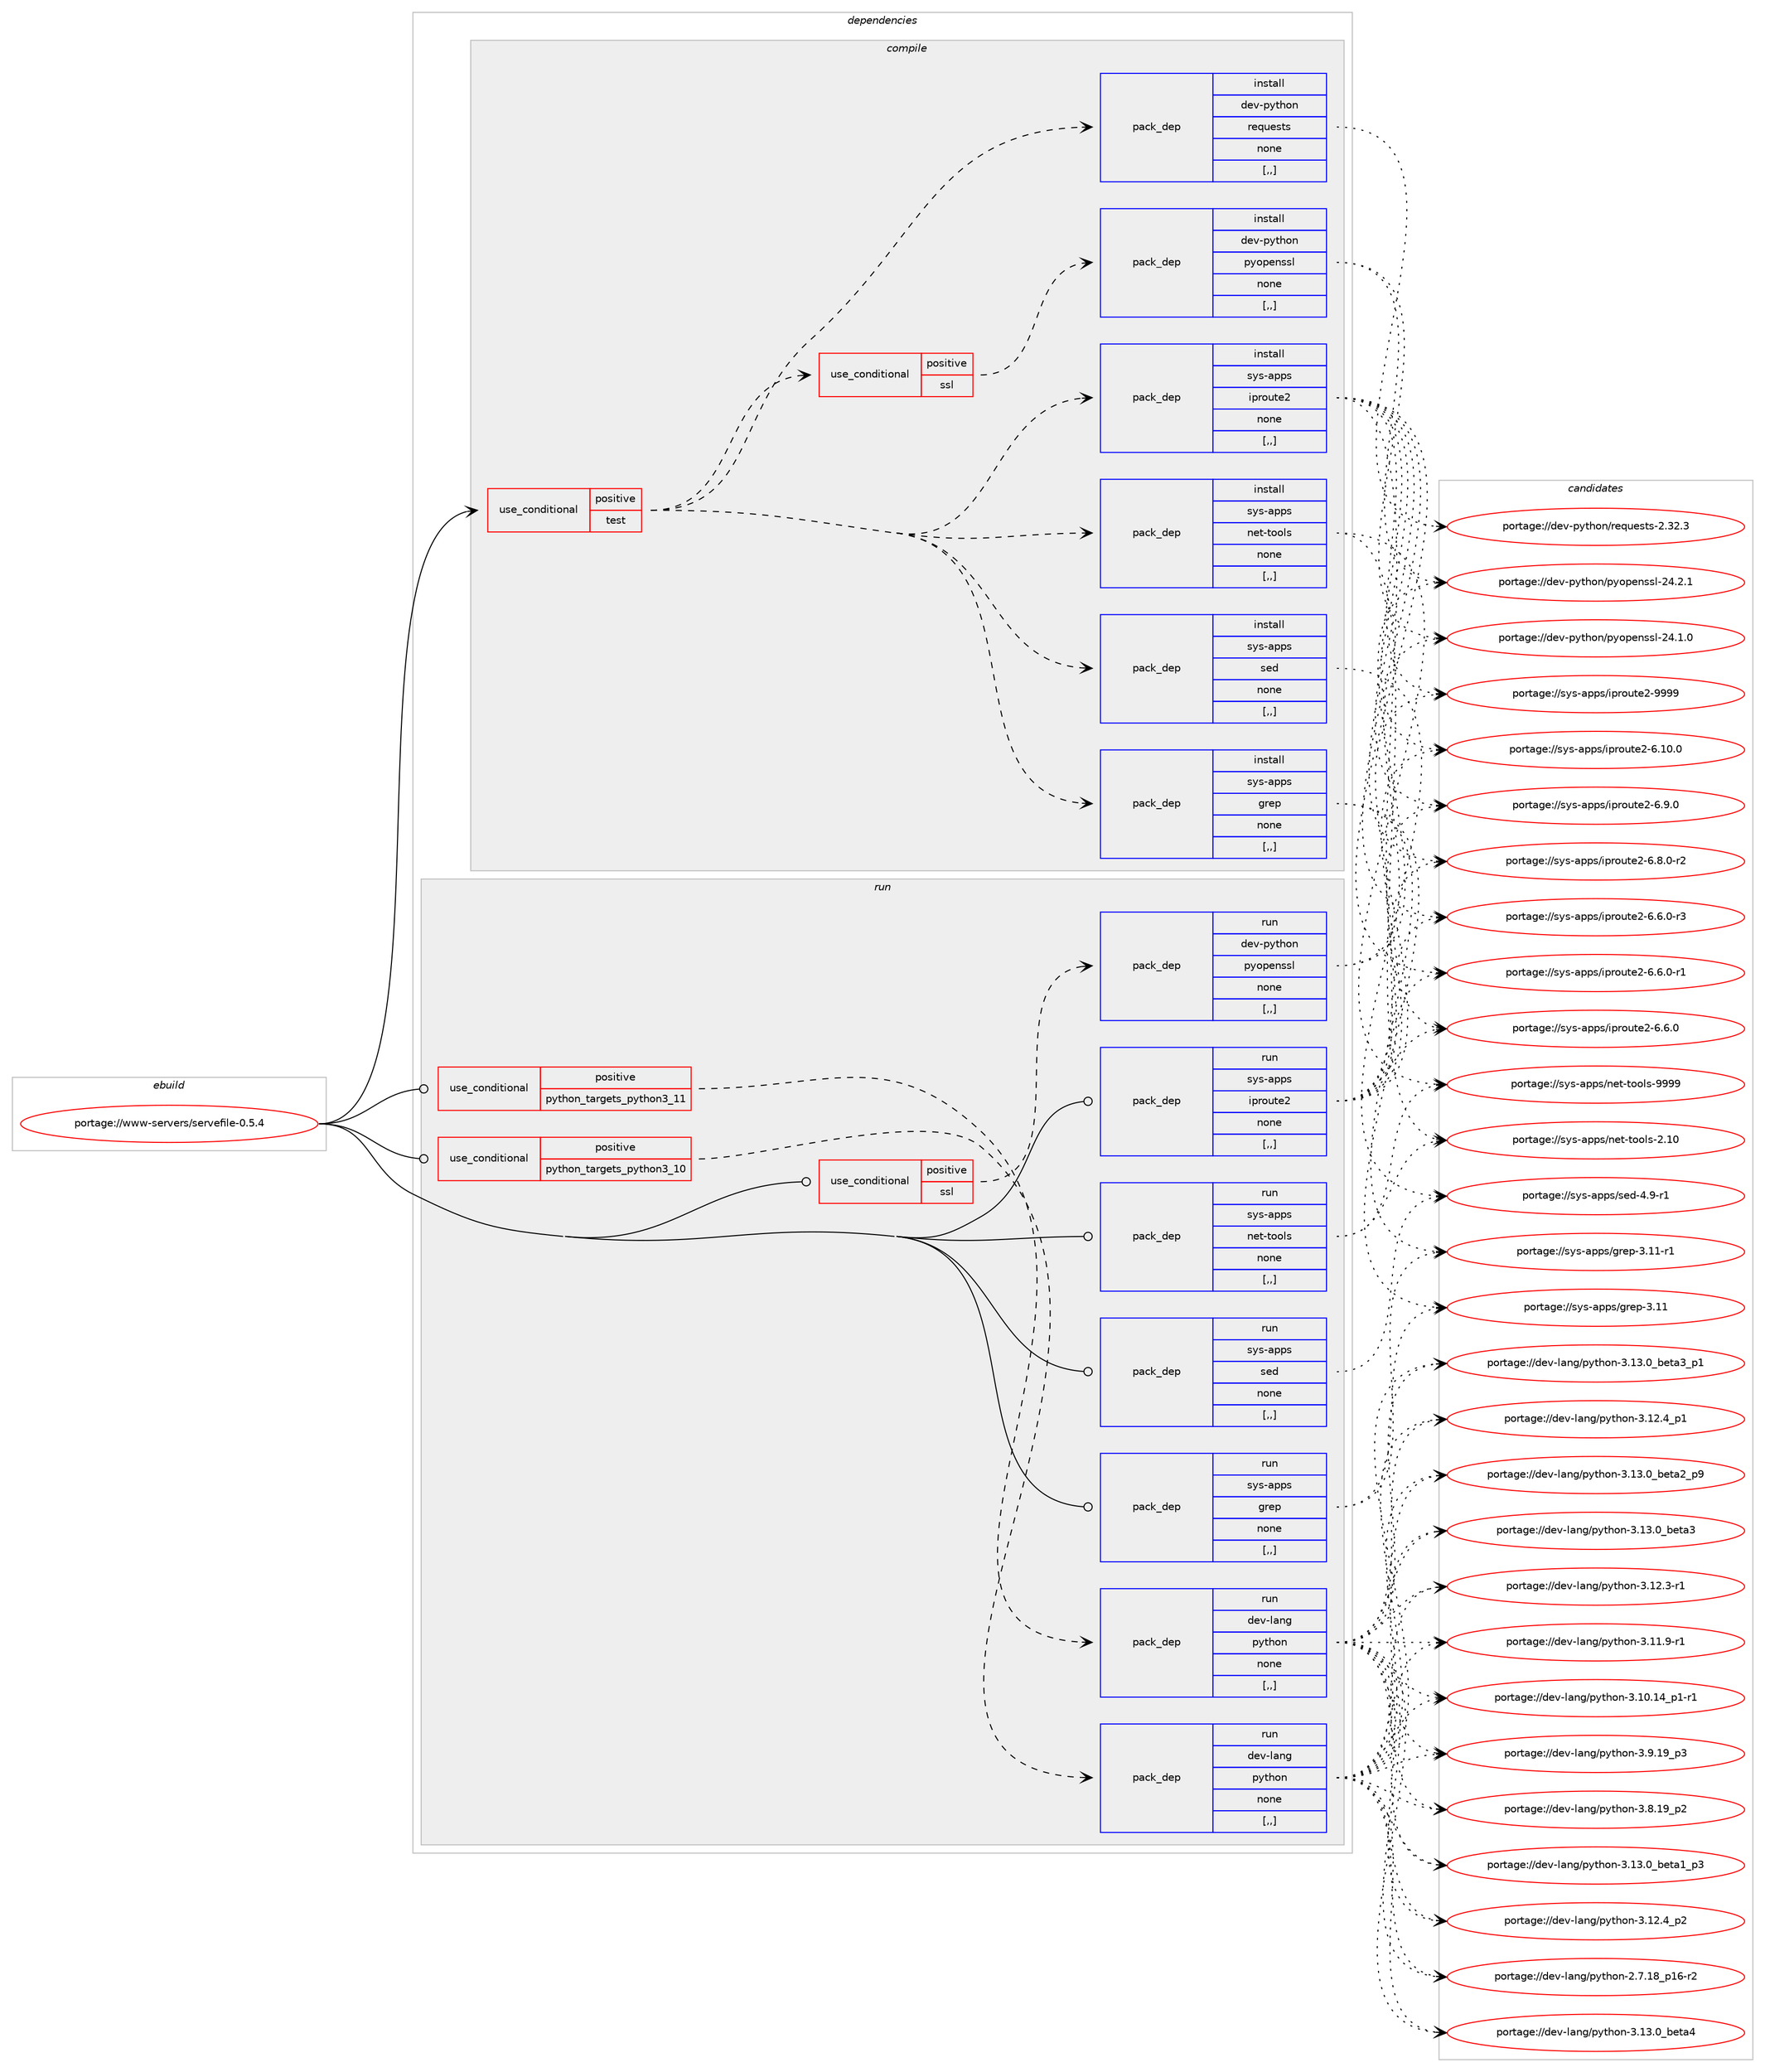 digraph prolog {

# *************
# Graph options
# *************

newrank=true;
concentrate=true;
compound=true;
graph [rankdir=LR,fontname=Helvetica,fontsize=10,ranksep=1.5];#, ranksep=2.5, nodesep=0.2];
edge  [arrowhead=vee];
node  [fontname=Helvetica,fontsize=10];

# **********
# The ebuild
# **********

subgraph cluster_leftcol {
color=gray;
label=<<i>ebuild</i>>;
id [label="portage://www-servers/servefile-0.5.4", color=red, width=4, href="../www-servers/servefile-0.5.4.svg"];
}

# ****************
# The dependencies
# ****************

subgraph cluster_midcol {
color=gray;
label=<<i>dependencies</i>>;
subgraph cluster_compile {
fillcolor="#eeeeee";
style=filled;
label=<<i>compile</i>>;
subgraph cond121054 {
dependency454112 [label=<<TABLE BORDER="0" CELLBORDER="1" CELLSPACING="0" CELLPADDING="4"><TR><TD ROWSPAN="3" CELLPADDING="10">use_conditional</TD></TR><TR><TD>positive</TD></TR><TR><TD>test</TD></TR></TABLE>>, shape=none, color=red];
subgraph cond121055 {
dependency454113 [label=<<TABLE BORDER="0" CELLBORDER="1" CELLSPACING="0" CELLPADDING="4"><TR><TD ROWSPAN="3" CELLPADDING="10">use_conditional</TD></TR><TR><TD>positive</TD></TR><TR><TD>ssl</TD></TR></TABLE>>, shape=none, color=red];
subgraph pack329681 {
dependency454114 [label=<<TABLE BORDER="0" CELLBORDER="1" CELLSPACING="0" CELLPADDING="4" WIDTH="220"><TR><TD ROWSPAN="6" CELLPADDING="30">pack_dep</TD></TR><TR><TD WIDTH="110">install</TD></TR><TR><TD>dev-python</TD></TR><TR><TD>pyopenssl</TD></TR><TR><TD>none</TD></TR><TR><TD>[,,]</TD></TR></TABLE>>, shape=none, color=blue];
}
dependency454113:e -> dependency454114:w [weight=20,style="dashed",arrowhead="vee"];
}
dependency454112:e -> dependency454113:w [weight=20,style="dashed",arrowhead="vee"];
subgraph pack329682 {
dependency454115 [label=<<TABLE BORDER="0" CELLBORDER="1" CELLSPACING="0" CELLPADDING="4" WIDTH="220"><TR><TD ROWSPAN="6" CELLPADDING="30">pack_dep</TD></TR><TR><TD WIDTH="110">install</TD></TR><TR><TD>sys-apps</TD></TR><TR><TD>grep</TD></TR><TR><TD>none</TD></TR><TR><TD>[,,]</TD></TR></TABLE>>, shape=none, color=blue];
}
dependency454112:e -> dependency454115:w [weight=20,style="dashed",arrowhead="vee"];
subgraph pack329683 {
dependency454116 [label=<<TABLE BORDER="0" CELLBORDER="1" CELLSPACING="0" CELLPADDING="4" WIDTH="220"><TR><TD ROWSPAN="6" CELLPADDING="30">pack_dep</TD></TR><TR><TD WIDTH="110">install</TD></TR><TR><TD>sys-apps</TD></TR><TR><TD>iproute2</TD></TR><TR><TD>none</TD></TR><TR><TD>[,,]</TD></TR></TABLE>>, shape=none, color=blue];
}
dependency454112:e -> dependency454116:w [weight=20,style="dashed",arrowhead="vee"];
subgraph pack329684 {
dependency454117 [label=<<TABLE BORDER="0" CELLBORDER="1" CELLSPACING="0" CELLPADDING="4" WIDTH="220"><TR><TD ROWSPAN="6" CELLPADDING="30">pack_dep</TD></TR><TR><TD WIDTH="110">install</TD></TR><TR><TD>sys-apps</TD></TR><TR><TD>net-tools</TD></TR><TR><TD>none</TD></TR><TR><TD>[,,]</TD></TR></TABLE>>, shape=none, color=blue];
}
dependency454112:e -> dependency454117:w [weight=20,style="dashed",arrowhead="vee"];
subgraph pack329685 {
dependency454118 [label=<<TABLE BORDER="0" CELLBORDER="1" CELLSPACING="0" CELLPADDING="4" WIDTH="220"><TR><TD ROWSPAN="6" CELLPADDING="30">pack_dep</TD></TR><TR><TD WIDTH="110">install</TD></TR><TR><TD>sys-apps</TD></TR><TR><TD>sed</TD></TR><TR><TD>none</TD></TR><TR><TD>[,,]</TD></TR></TABLE>>, shape=none, color=blue];
}
dependency454112:e -> dependency454118:w [weight=20,style="dashed",arrowhead="vee"];
subgraph pack329686 {
dependency454119 [label=<<TABLE BORDER="0" CELLBORDER="1" CELLSPACING="0" CELLPADDING="4" WIDTH="220"><TR><TD ROWSPAN="6" CELLPADDING="30">pack_dep</TD></TR><TR><TD WIDTH="110">install</TD></TR><TR><TD>dev-python</TD></TR><TR><TD>requests</TD></TR><TR><TD>none</TD></TR><TR><TD>[,,]</TD></TR></TABLE>>, shape=none, color=blue];
}
dependency454112:e -> dependency454119:w [weight=20,style="dashed",arrowhead="vee"];
}
id:e -> dependency454112:w [weight=20,style="solid",arrowhead="vee"];
}
subgraph cluster_compileandrun {
fillcolor="#eeeeee";
style=filled;
label=<<i>compile and run</i>>;
}
subgraph cluster_run {
fillcolor="#eeeeee";
style=filled;
label=<<i>run</i>>;
subgraph cond121056 {
dependency454120 [label=<<TABLE BORDER="0" CELLBORDER="1" CELLSPACING="0" CELLPADDING="4"><TR><TD ROWSPAN="3" CELLPADDING="10">use_conditional</TD></TR><TR><TD>positive</TD></TR><TR><TD>python_targets_python3_10</TD></TR></TABLE>>, shape=none, color=red];
subgraph pack329687 {
dependency454121 [label=<<TABLE BORDER="0" CELLBORDER="1" CELLSPACING="0" CELLPADDING="4" WIDTH="220"><TR><TD ROWSPAN="6" CELLPADDING="30">pack_dep</TD></TR><TR><TD WIDTH="110">run</TD></TR><TR><TD>dev-lang</TD></TR><TR><TD>python</TD></TR><TR><TD>none</TD></TR><TR><TD>[,,]</TD></TR></TABLE>>, shape=none, color=blue];
}
dependency454120:e -> dependency454121:w [weight=20,style="dashed",arrowhead="vee"];
}
id:e -> dependency454120:w [weight=20,style="solid",arrowhead="odot"];
subgraph cond121057 {
dependency454122 [label=<<TABLE BORDER="0" CELLBORDER="1" CELLSPACING="0" CELLPADDING="4"><TR><TD ROWSPAN="3" CELLPADDING="10">use_conditional</TD></TR><TR><TD>positive</TD></TR><TR><TD>python_targets_python3_11</TD></TR></TABLE>>, shape=none, color=red];
subgraph pack329688 {
dependency454123 [label=<<TABLE BORDER="0" CELLBORDER="1" CELLSPACING="0" CELLPADDING="4" WIDTH="220"><TR><TD ROWSPAN="6" CELLPADDING="30">pack_dep</TD></TR><TR><TD WIDTH="110">run</TD></TR><TR><TD>dev-lang</TD></TR><TR><TD>python</TD></TR><TR><TD>none</TD></TR><TR><TD>[,,]</TD></TR></TABLE>>, shape=none, color=blue];
}
dependency454122:e -> dependency454123:w [weight=20,style="dashed",arrowhead="vee"];
}
id:e -> dependency454122:w [weight=20,style="solid",arrowhead="odot"];
subgraph cond121058 {
dependency454124 [label=<<TABLE BORDER="0" CELLBORDER="1" CELLSPACING="0" CELLPADDING="4"><TR><TD ROWSPAN="3" CELLPADDING="10">use_conditional</TD></TR><TR><TD>positive</TD></TR><TR><TD>ssl</TD></TR></TABLE>>, shape=none, color=red];
subgraph pack329689 {
dependency454125 [label=<<TABLE BORDER="0" CELLBORDER="1" CELLSPACING="0" CELLPADDING="4" WIDTH="220"><TR><TD ROWSPAN="6" CELLPADDING="30">pack_dep</TD></TR><TR><TD WIDTH="110">run</TD></TR><TR><TD>dev-python</TD></TR><TR><TD>pyopenssl</TD></TR><TR><TD>none</TD></TR><TR><TD>[,,]</TD></TR></TABLE>>, shape=none, color=blue];
}
dependency454124:e -> dependency454125:w [weight=20,style="dashed",arrowhead="vee"];
}
id:e -> dependency454124:w [weight=20,style="solid",arrowhead="odot"];
subgraph pack329690 {
dependency454126 [label=<<TABLE BORDER="0" CELLBORDER="1" CELLSPACING="0" CELLPADDING="4" WIDTH="220"><TR><TD ROWSPAN="6" CELLPADDING="30">pack_dep</TD></TR><TR><TD WIDTH="110">run</TD></TR><TR><TD>sys-apps</TD></TR><TR><TD>grep</TD></TR><TR><TD>none</TD></TR><TR><TD>[,,]</TD></TR></TABLE>>, shape=none, color=blue];
}
id:e -> dependency454126:w [weight=20,style="solid",arrowhead="odot"];
subgraph pack329691 {
dependency454127 [label=<<TABLE BORDER="0" CELLBORDER="1" CELLSPACING="0" CELLPADDING="4" WIDTH="220"><TR><TD ROWSPAN="6" CELLPADDING="30">pack_dep</TD></TR><TR><TD WIDTH="110">run</TD></TR><TR><TD>sys-apps</TD></TR><TR><TD>iproute2</TD></TR><TR><TD>none</TD></TR><TR><TD>[,,]</TD></TR></TABLE>>, shape=none, color=blue];
}
id:e -> dependency454127:w [weight=20,style="solid",arrowhead="odot"];
subgraph pack329692 {
dependency454128 [label=<<TABLE BORDER="0" CELLBORDER="1" CELLSPACING="0" CELLPADDING="4" WIDTH="220"><TR><TD ROWSPAN="6" CELLPADDING="30">pack_dep</TD></TR><TR><TD WIDTH="110">run</TD></TR><TR><TD>sys-apps</TD></TR><TR><TD>net-tools</TD></TR><TR><TD>none</TD></TR><TR><TD>[,,]</TD></TR></TABLE>>, shape=none, color=blue];
}
id:e -> dependency454128:w [weight=20,style="solid",arrowhead="odot"];
subgraph pack329693 {
dependency454129 [label=<<TABLE BORDER="0" CELLBORDER="1" CELLSPACING="0" CELLPADDING="4" WIDTH="220"><TR><TD ROWSPAN="6" CELLPADDING="30">pack_dep</TD></TR><TR><TD WIDTH="110">run</TD></TR><TR><TD>sys-apps</TD></TR><TR><TD>sed</TD></TR><TR><TD>none</TD></TR><TR><TD>[,,]</TD></TR></TABLE>>, shape=none, color=blue];
}
id:e -> dependency454129:w [weight=20,style="solid",arrowhead="odot"];
}
}

# **************
# The candidates
# **************

subgraph cluster_choices {
rank=same;
color=gray;
label=<<i>candidates</i>>;

subgraph choice329681 {
color=black;
nodesep=1;
choice100101118451121211161041111104711212111111210111011511510845505246504649 [label="portage://dev-python/pyopenssl-24.2.1", color=red, width=4,href="../dev-python/pyopenssl-24.2.1.svg"];
choice100101118451121211161041111104711212111111210111011511510845505246494648 [label="portage://dev-python/pyopenssl-24.1.0", color=red, width=4,href="../dev-python/pyopenssl-24.1.0.svg"];
dependency454114:e -> choice100101118451121211161041111104711212111111210111011511510845505246504649:w [style=dotted,weight="100"];
dependency454114:e -> choice100101118451121211161041111104711212111111210111011511510845505246494648:w [style=dotted,weight="100"];
}
subgraph choice329682 {
color=black;
nodesep=1;
choice11512111545971121121154710311410111245514649494511449 [label="portage://sys-apps/grep-3.11-r1", color=red, width=4,href="../sys-apps/grep-3.11-r1.svg"];
choice1151211154597112112115471031141011124551464949 [label="portage://sys-apps/grep-3.11", color=red, width=4,href="../sys-apps/grep-3.11.svg"];
dependency454115:e -> choice11512111545971121121154710311410111245514649494511449:w [style=dotted,weight="100"];
dependency454115:e -> choice1151211154597112112115471031141011124551464949:w [style=dotted,weight="100"];
}
subgraph choice329683 {
color=black;
nodesep=1;
choice115121115459711211211547105112114111117116101504557575757 [label="portage://sys-apps/iproute2-9999", color=red, width=4,href="../sys-apps/iproute2-9999.svg"];
choice1151211154597112112115471051121141111171161015045544649484648 [label="portage://sys-apps/iproute2-6.10.0", color=red, width=4,href="../sys-apps/iproute2-6.10.0.svg"];
choice11512111545971121121154710511211411111711610150455446574648 [label="portage://sys-apps/iproute2-6.9.0", color=red, width=4,href="../sys-apps/iproute2-6.9.0.svg"];
choice115121115459711211211547105112114111117116101504554465646484511450 [label="portage://sys-apps/iproute2-6.8.0-r2", color=red, width=4,href="../sys-apps/iproute2-6.8.0-r2.svg"];
choice115121115459711211211547105112114111117116101504554465446484511451 [label="portage://sys-apps/iproute2-6.6.0-r3", color=red, width=4,href="../sys-apps/iproute2-6.6.0-r3.svg"];
choice115121115459711211211547105112114111117116101504554465446484511449 [label="portage://sys-apps/iproute2-6.6.0-r1", color=red, width=4,href="../sys-apps/iproute2-6.6.0-r1.svg"];
choice11512111545971121121154710511211411111711610150455446544648 [label="portage://sys-apps/iproute2-6.6.0", color=red, width=4,href="../sys-apps/iproute2-6.6.0.svg"];
dependency454116:e -> choice115121115459711211211547105112114111117116101504557575757:w [style=dotted,weight="100"];
dependency454116:e -> choice1151211154597112112115471051121141111171161015045544649484648:w [style=dotted,weight="100"];
dependency454116:e -> choice11512111545971121121154710511211411111711610150455446574648:w [style=dotted,weight="100"];
dependency454116:e -> choice115121115459711211211547105112114111117116101504554465646484511450:w [style=dotted,weight="100"];
dependency454116:e -> choice115121115459711211211547105112114111117116101504554465446484511451:w [style=dotted,weight="100"];
dependency454116:e -> choice115121115459711211211547105112114111117116101504554465446484511449:w [style=dotted,weight="100"];
dependency454116:e -> choice11512111545971121121154710511211411111711610150455446544648:w [style=dotted,weight="100"];
}
subgraph choice329684 {
color=black;
nodesep=1;
choice115121115459711211211547110101116451161111111081154557575757 [label="portage://sys-apps/net-tools-9999", color=red, width=4,href="../sys-apps/net-tools-9999.svg"];
choice115121115459711211211547110101116451161111111081154550464948 [label="portage://sys-apps/net-tools-2.10", color=red, width=4,href="../sys-apps/net-tools-2.10.svg"];
dependency454117:e -> choice115121115459711211211547110101116451161111111081154557575757:w [style=dotted,weight="100"];
dependency454117:e -> choice115121115459711211211547110101116451161111111081154550464948:w [style=dotted,weight="100"];
}
subgraph choice329685 {
color=black;
nodesep=1;
choice115121115459711211211547115101100455246574511449 [label="portage://sys-apps/sed-4.9-r1", color=red, width=4,href="../sys-apps/sed-4.9-r1.svg"];
dependency454118:e -> choice115121115459711211211547115101100455246574511449:w [style=dotted,weight="100"];
}
subgraph choice329686 {
color=black;
nodesep=1;
choice100101118451121211161041111104711410111311710111511611545504651504651 [label="portage://dev-python/requests-2.32.3", color=red, width=4,href="../dev-python/requests-2.32.3.svg"];
dependency454119:e -> choice100101118451121211161041111104711410111311710111511611545504651504651:w [style=dotted,weight="100"];
}
subgraph choice329687 {
color=black;
nodesep=1;
choice1001011184510897110103471121211161041111104551464951464895981011169752 [label="portage://dev-lang/python-3.13.0_beta4", color=red, width=4,href="../dev-lang/python-3.13.0_beta4.svg"];
choice10010111845108971101034711212111610411111045514649514648959810111697519511249 [label="portage://dev-lang/python-3.13.0_beta3_p1", color=red, width=4,href="../dev-lang/python-3.13.0_beta3_p1.svg"];
choice1001011184510897110103471121211161041111104551464951464895981011169751 [label="portage://dev-lang/python-3.13.0_beta3", color=red, width=4,href="../dev-lang/python-3.13.0_beta3.svg"];
choice10010111845108971101034711212111610411111045514649514648959810111697509511257 [label="portage://dev-lang/python-3.13.0_beta2_p9", color=red, width=4,href="../dev-lang/python-3.13.0_beta2_p9.svg"];
choice10010111845108971101034711212111610411111045514649514648959810111697499511251 [label="portage://dev-lang/python-3.13.0_beta1_p3", color=red, width=4,href="../dev-lang/python-3.13.0_beta1_p3.svg"];
choice100101118451089711010347112121116104111110455146495046529511250 [label="portage://dev-lang/python-3.12.4_p2", color=red, width=4,href="../dev-lang/python-3.12.4_p2.svg"];
choice100101118451089711010347112121116104111110455146495046529511249 [label="portage://dev-lang/python-3.12.4_p1", color=red, width=4,href="../dev-lang/python-3.12.4_p1.svg"];
choice100101118451089711010347112121116104111110455146495046514511449 [label="portage://dev-lang/python-3.12.3-r1", color=red, width=4,href="../dev-lang/python-3.12.3-r1.svg"];
choice100101118451089711010347112121116104111110455146494946574511449 [label="portage://dev-lang/python-3.11.9-r1", color=red, width=4,href="../dev-lang/python-3.11.9-r1.svg"];
choice100101118451089711010347112121116104111110455146494846495295112494511449 [label="portage://dev-lang/python-3.10.14_p1-r1", color=red, width=4,href="../dev-lang/python-3.10.14_p1-r1.svg"];
choice100101118451089711010347112121116104111110455146574649579511251 [label="portage://dev-lang/python-3.9.19_p3", color=red, width=4,href="../dev-lang/python-3.9.19_p3.svg"];
choice100101118451089711010347112121116104111110455146564649579511250 [label="portage://dev-lang/python-3.8.19_p2", color=red, width=4,href="../dev-lang/python-3.8.19_p2.svg"];
choice100101118451089711010347112121116104111110455046554649569511249544511450 [label="portage://dev-lang/python-2.7.18_p16-r2", color=red, width=4,href="../dev-lang/python-2.7.18_p16-r2.svg"];
dependency454121:e -> choice1001011184510897110103471121211161041111104551464951464895981011169752:w [style=dotted,weight="100"];
dependency454121:e -> choice10010111845108971101034711212111610411111045514649514648959810111697519511249:w [style=dotted,weight="100"];
dependency454121:e -> choice1001011184510897110103471121211161041111104551464951464895981011169751:w [style=dotted,weight="100"];
dependency454121:e -> choice10010111845108971101034711212111610411111045514649514648959810111697509511257:w [style=dotted,weight="100"];
dependency454121:e -> choice10010111845108971101034711212111610411111045514649514648959810111697499511251:w [style=dotted,weight="100"];
dependency454121:e -> choice100101118451089711010347112121116104111110455146495046529511250:w [style=dotted,weight="100"];
dependency454121:e -> choice100101118451089711010347112121116104111110455146495046529511249:w [style=dotted,weight="100"];
dependency454121:e -> choice100101118451089711010347112121116104111110455146495046514511449:w [style=dotted,weight="100"];
dependency454121:e -> choice100101118451089711010347112121116104111110455146494946574511449:w [style=dotted,weight="100"];
dependency454121:e -> choice100101118451089711010347112121116104111110455146494846495295112494511449:w [style=dotted,weight="100"];
dependency454121:e -> choice100101118451089711010347112121116104111110455146574649579511251:w [style=dotted,weight="100"];
dependency454121:e -> choice100101118451089711010347112121116104111110455146564649579511250:w [style=dotted,weight="100"];
dependency454121:e -> choice100101118451089711010347112121116104111110455046554649569511249544511450:w [style=dotted,weight="100"];
}
subgraph choice329688 {
color=black;
nodesep=1;
choice1001011184510897110103471121211161041111104551464951464895981011169752 [label="portage://dev-lang/python-3.13.0_beta4", color=red, width=4,href="../dev-lang/python-3.13.0_beta4.svg"];
choice10010111845108971101034711212111610411111045514649514648959810111697519511249 [label="portage://dev-lang/python-3.13.0_beta3_p1", color=red, width=4,href="../dev-lang/python-3.13.0_beta3_p1.svg"];
choice1001011184510897110103471121211161041111104551464951464895981011169751 [label="portage://dev-lang/python-3.13.0_beta3", color=red, width=4,href="../dev-lang/python-3.13.0_beta3.svg"];
choice10010111845108971101034711212111610411111045514649514648959810111697509511257 [label="portage://dev-lang/python-3.13.0_beta2_p9", color=red, width=4,href="../dev-lang/python-3.13.0_beta2_p9.svg"];
choice10010111845108971101034711212111610411111045514649514648959810111697499511251 [label="portage://dev-lang/python-3.13.0_beta1_p3", color=red, width=4,href="../dev-lang/python-3.13.0_beta1_p3.svg"];
choice100101118451089711010347112121116104111110455146495046529511250 [label="portage://dev-lang/python-3.12.4_p2", color=red, width=4,href="../dev-lang/python-3.12.4_p2.svg"];
choice100101118451089711010347112121116104111110455146495046529511249 [label="portage://dev-lang/python-3.12.4_p1", color=red, width=4,href="../dev-lang/python-3.12.4_p1.svg"];
choice100101118451089711010347112121116104111110455146495046514511449 [label="portage://dev-lang/python-3.12.3-r1", color=red, width=4,href="../dev-lang/python-3.12.3-r1.svg"];
choice100101118451089711010347112121116104111110455146494946574511449 [label="portage://dev-lang/python-3.11.9-r1", color=red, width=4,href="../dev-lang/python-3.11.9-r1.svg"];
choice100101118451089711010347112121116104111110455146494846495295112494511449 [label="portage://dev-lang/python-3.10.14_p1-r1", color=red, width=4,href="../dev-lang/python-3.10.14_p1-r1.svg"];
choice100101118451089711010347112121116104111110455146574649579511251 [label="portage://dev-lang/python-3.9.19_p3", color=red, width=4,href="../dev-lang/python-3.9.19_p3.svg"];
choice100101118451089711010347112121116104111110455146564649579511250 [label="portage://dev-lang/python-3.8.19_p2", color=red, width=4,href="../dev-lang/python-3.8.19_p2.svg"];
choice100101118451089711010347112121116104111110455046554649569511249544511450 [label="portage://dev-lang/python-2.7.18_p16-r2", color=red, width=4,href="../dev-lang/python-2.7.18_p16-r2.svg"];
dependency454123:e -> choice1001011184510897110103471121211161041111104551464951464895981011169752:w [style=dotted,weight="100"];
dependency454123:e -> choice10010111845108971101034711212111610411111045514649514648959810111697519511249:w [style=dotted,weight="100"];
dependency454123:e -> choice1001011184510897110103471121211161041111104551464951464895981011169751:w [style=dotted,weight="100"];
dependency454123:e -> choice10010111845108971101034711212111610411111045514649514648959810111697509511257:w [style=dotted,weight="100"];
dependency454123:e -> choice10010111845108971101034711212111610411111045514649514648959810111697499511251:w [style=dotted,weight="100"];
dependency454123:e -> choice100101118451089711010347112121116104111110455146495046529511250:w [style=dotted,weight="100"];
dependency454123:e -> choice100101118451089711010347112121116104111110455146495046529511249:w [style=dotted,weight="100"];
dependency454123:e -> choice100101118451089711010347112121116104111110455146495046514511449:w [style=dotted,weight="100"];
dependency454123:e -> choice100101118451089711010347112121116104111110455146494946574511449:w [style=dotted,weight="100"];
dependency454123:e -> choice100101118451089711010347112121116104111110455146494846495295112494511449:w [style=dotted,weight="100"];
dependency454123:e -> choice100101118451089711010347112121116104111110455146574649579511251:w [style=dotted,weight="100"];
dependency454123:e -> choice100101118451089711010347112121116104111110455146564649579511250:w [style=dotted,weight="100"];
dependency454123:e -> choice100101118451089711010347112121116104111110455046554649569511249544511450:w [style=dotted,weight="100"];
}
subgraph choice329689 {
color=black;
nodesep=1;
choice100101118451121211161041111104711212111111210111011511510845505246504649 [label="portage://dev-python/pyopenssl-24.2.1", color=red, width=4,href="../dev-python/pyopenssl-24.2.1.svg"];
choice100101118451121211161041111104711212111111210111011511510845505246494648 [label="portage://dev-python/pyopenssl-24.1.0", color=red, width=4,href="../dev-python/pyopenssl-24.1.0.svg"];
dependency454125:e -> choice100101118451121211161041111104711212111111210111011511510845505246504649:w [style=dotted,weight="100"];
dependency454125:e -> choice100101118451121211161041111104711212111111210111011511510845505246494648:w [style=dotted,weight="100"];
}
subgraph choice329690 {
color=black;
nodesep=1;
choice11512111545971121121154710311410111245514649494511449 [label="portage://sys-apps/grep-3.11-r1", color=red, width=4,href="../sys-apps/grep-3.11-r1.svg"];
choice1151211154597112112115471031141011124551464949 [label="portage://sys-apps/grep-3.11", color=red, width=4,href="../sys-apps/grep-3.11.svg"];
dependency454126:e -> choice11512111545971121121154710311410111245514649494511449:w [style=dotted,weight="100"];
dependency454126:e -> choice1151211154597112112115471031141011124551464949:w [style=dotted,weight="100"];
}
subgraph choice329691 {
color=black;
nodesep=1;
choice115121115459711211211547105112114111117116101504557575757 [label="portage://sys-apps/iproute2-9999", color=red, width=4,href="../sys-apps/iproute2-9999.svg"];
choice1151211154597112112115471051121141111171161015045544649484648 [label="portage://sys-apps/iproute2-6.10.0", color=red, width=4,href="../sys-apps/iproute2-6.10.0.svg"];
choice11512111545971121121154710511211411111711610150455446574648 [label="portage://sys-apps/iproute2-6.9.0", color=red, width=4,href="../sys-apps/iproute2-6.9.0.svg"];
choice115121115459711211211547105112114111117116101504554465646484511450 [label="portage://sys-apps/iproute2-6.8.0-r2", color=red, width=4,href="../sys-apps/iproute2-6.8.0-r2.svg"];
choice115121115459711211211547105112114111117116101504554465446484511451 [label="portage://sys-apps/iproute2-6.6.0-r3", color=red, width=4,href="../sys-apps/iproute2-6.6.0-r3.svg"];
choice115121115459711211211547105112114111117116101504554465446484511449 [label="portage://sys-apps/iproute2-6.6.0-r1", color=red, width=4,href="../sys-apps/iproute2-6.6.0-r1.svg"];
choice11512111545971121121154710511211411111711610150455446544648 [label="portage://sys-apps/iproute2-6.6.0", color=red, width=4,href="../sys-apps/iproute2-6.6.0.svg"];
dependency454127:e -> choice115121115459711211211547105112114111117116101504557575757:w [style=dotted,weight="100"];
dependency454127:e -> choice1151211154597112112115471051121141111171161015045544649484648:w [style=dotted,weight="100"];
dependency454127:e -> choice11512111545971121121154710511211411111711610150455446574648:w [style=dotted,weight="100"];
dependency454127:e -> choice115121115459711211211547105112114111117116101504554465646484511450:w [style=dotted,weight="100"];
dependency454127:e -> choice115121115459711211211547105112114111117116101504554465446484511451:w [style=dotted,weight="100"];
dependency454127:e -> choice115121115459711211211547105112114111117116101504554465446484511449:w [style=dotted,weight="100"];
dependency454127:e -> choice11512111545971121121154710511211411111711610150455446544648:w [style=dotted,weight="100"];
}
subgraph choice329692 {
color=black;
nodesep=1;
choice115121115459711211211547110101116451161111111081154557575757 [label="portage://sys-apps/net-tools-9999", color=red, width=4,href="../sys-apps/net-tools-9999.svg"];
choice115121115459711211211547110101116451161111111081154550464948 [label="portage://sys-apps/net-tools-2.10", color=red, width=4,href="../sys-apps/net-tools-2.10.svg"];
dependency454128:e -> choice115121115459711211211547110101116451161111111081154557575757:w [style=dotted,weight="100"];
dependency454128:e -> choice115121115459711211211547110101116451161111111081154550464948:w [style=dotted,weight="100"];
}
subgraph choice329693 {
color=black;
nodesep=1;
choice115121115459711211211547115101100455246574511449 [label="portage://sys-apps/sed-4.9-r1", color=red, width=4,href="../sys-apps/sed-4.9-r1.svg"];
dependency454129:e -> choice115121115459711211211547115101100455246574511449:w [style=dotted,weight="100"];
}
}

}
